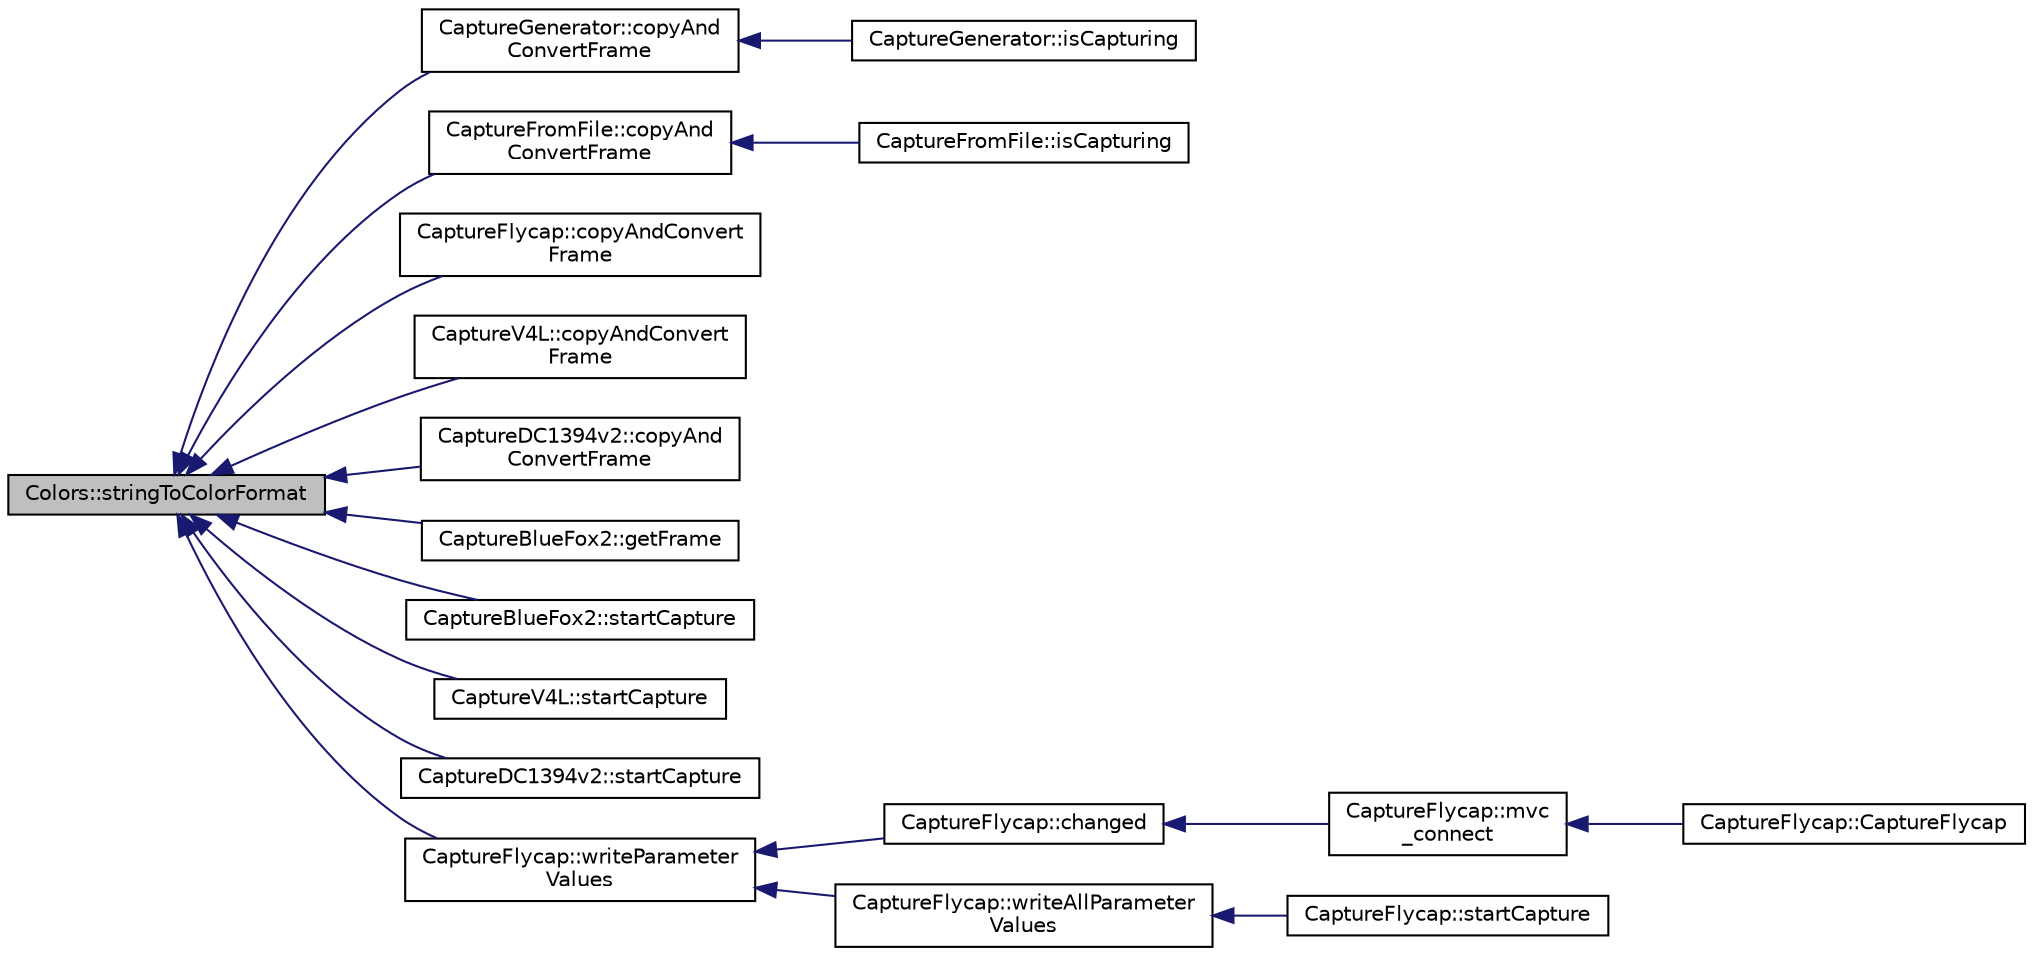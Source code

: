 digraph "Colors::stringToColorFormat"
{
 // INTERACTIVE_SVG=YES
  edge [fontname="Helvetica",fontsize="10",labelfontname="Helvetica",labelfontsize="10"];
  node [fontname="Helvetica",fontsize="10",shape=record];
  rankdir="LR";
  Node1 [label="Colors::stringToColorFormat",height=0.2,width=0.4,color="black", fillcolor="grey75", style="filled", fontcolor="black"];
  Node1 -> Node2 [dir="back",color="midnightblue",fontsize="10",style="solid",fontname="Helvetica"];
  Node2 [label="CaptureGenerator::copyAnd\lConvertFrame",height=0.2,width=0.4,color="black", fillcolor="white", style="filled",URL="$d8/d4a/class_capture_generator.html#a3d21588be0f7c41def195ee54e2eabac"];
  Node2 -> Node3 [dir="back",color="midnightblue",fontsize="10",style="solid",fontname="Helvetica"];
  Node3 [label="CaptureGenerator::isCapturing",height=0.2,width=0.4,color="black", fillcolor="white", style="filled",URL="$d8/d4a/class_capture_generator.html#add12e8bde9e8156b1de4a71647228937"];
  Node1 -> Node4 [dir="back",color="midnightblue",fontsize="10",style="solid",fontname="Helvetica"];
  Node4 [label="CaptureFromFile::copyAnd\lConvertFrame",height=0.2,width=0.4,color="black", fillcolor="white", style="filled",URL="$d7/d6f/class_capture_from_file.html#a4f4075bfd4bc4e999563ccd03ae7091b"];
  Node4 -> Node5 [dir="back",color="midnightblue",fontsize="10",style="solid",fontname="Helvetica"];
  Node5 [label="CaptureFromFile::isCapturing",height=0.2,width=0.4,color="black", fillcolor="white", style="filled",URL="$d7/d6f/class_capture_from_file.html#a412b2db19259e85e8ba5a46f30a923db"];
  Node1 -> Node6 [dir="back",color="midnightblue",fontsize="10",style="solid",fontname="Helvetica"];
  Node6 [label="CaptureFlycap::copyAndConvert\lFrame",height=0.2,width=0.4,color="black", fillcolor="white", style="filled",URL="$d0/de8/class_capture_flycap.html#a4f19bdca9385ba3adb037e54da0ec82e"];
  Node1 -> Node7 [dir="back",color="midnightblue",fontsize="10",style="solid",fontname="Helvetica"];
  Node7 [label="CaptureV4L::copyAndConvert\lFrame",height=0.2,width=0.4,color="black", fillcolor="white", style="filled",URL="$d8/d36/class_capture_v4_l.html#a6bbde1de0a82943957dec308a3e035ed"];
  Node1 -> Node8 [dir="back",color="midnightblue",fontsize="10",style="solid",fontname="Helvetica"];
  Node8 [label="CaptureDC1394v2::copyAnd\lConvertFrame",height=0.2,width=0.4,color="black", fillcolor="white", style="filled",URL="$d9/db2/class_capture_d_c1394v2.html#a4b042d3d26dcf23965c784b38598edae"];
  Node1 -> Node9 [dir="back",color="midnightblue",fontsize="10",style="solid",fontname="Helvetica"];
  Node9 [label="CaptureBlueFox2::getFrame",height=0.2,width=0.4,color="black", fillcolor="white", style="filled",URL="$d6/d65/class_capture_blue_fox2.html#ad229f955fc021d0fc98b2cdc229884bb"];
  Node1 -> Node10 [dir="back",color="midnightblue",fontsize="10",style="solid",fontname="Helvetica"];
  Node10 [label="CaptureBlueFox2::startCapture",height=0.2,width=0.4,color="black", fillcolor="white", style="filled",URL="$d6/d65/class_capture_blue_fox2.html#a6409924a90aedccb5ce877229f6f9b24",tooltip="Initialize the interface and start capture. "];
  Node1 -> Node11 [dir="back",color="midnightblue",fontsize="10",style="solid",fontname="Helvetica"];
  Node11 [label="CaptureV4L::startCapture",height=0.2,width=0.4,color="black", fillcolor="white", style="filled",URL="$d8/d36/class_capture_v4_l.html#a8ef5f5e7d9613e4363b38985327f0419",tooltip="Initialize the interface and start capture. "];
  Node1 -> Node12 [dir="back",color="midnightblue",fontsize="10",style="solid",fontname="Helvetica"];
  Node12 [label="CaptureDC1394v2::startCapture",height=0.2,width=0.4,color="black", fillcolor="white", style="filled",URL="$d9/db2/class_capture_d_c1394v2.html#aa5de4131abf2ec1629ed290e1731c496",tooltip="Initialize the interface and start capture. "];
  Node1 -> Node13 [dir="back",color="midnightblue",fontsize="10",style="solid",fontname="Helvetica"];
  Node13 [label="CaptureFlycap::writeParameter\lValues",height=0.2,width=0.4,color="black", fillcolor="white", style="filled",URL="$d0/de8/class_capture_flycap.html#aa899b4340df6d7f12e5841cabdae0565"];
  Node13 -> Node14 [dir="back",color="midnightblue",fontsize="10",style="solid",fontname="Helvetica"];
  Node14 [label="CaptureFlycap::changed",height=0.2,width=0.4,color="black", fillcolor="white", style="filled",URL="$d0/de8/class_capture_flycap.html#a0f6528c9fcaa9242fe86e0669579d703"];
  Node14 -> Node15 [dir="back",color="midnightblue",fontsize="10",style="solid",fontname="Helvetica"];
  Node15 [label="CaptureFlycap::mvc\l_connect",height=0.2,width=0.4,color="black", fillcolor="white", style="filled",URL="$d0/de8/class_capture_flycap.html#aa161072cccb5d198d5881627478ee028"];
  Node15 -> Node16 [dir="back",color="midnightblue",fontsize="10",style="solid",fontname="Helvetica"];
  Node16 [label="CaptureFlycap::CaptureFlycap",height=0.2,width=0.4,color="black", fillcolor="white", style="filled",URL="$d0/de8/class_capture_flycap.html#aa1c4dd54baba8f63b4e5a707f08a05b4"];
  Node13 -> Node17 [dir="back",color="midnightblue",fontsize="10",style="solid",fontname="Helvetica"];
  Node17 [label="CaptureFlycap::writeAllParameter\lValues",height=0.2,width=0.4,color="black", fillcolor="white", style="filled",URL="$d0/de8/class_capture_flycap.html#a92d0fefd35e2070d98c943884b939068"];
  Node17 -> Node18 [dir="back",color="midnightblue",fontsize="10",style="solid",fontname="Helvetica"];
  Node18 [label="CaptureFlycap::startCapture",height=0.2,width=0.4,color="black", fillcolor="white", style="filled",URL="$d0/de8/class_capture_flycap.html#a8228ab6e3ef85896ec9843dca6433bfb",tooltip="Initialize the interface and start capture. "];
}
